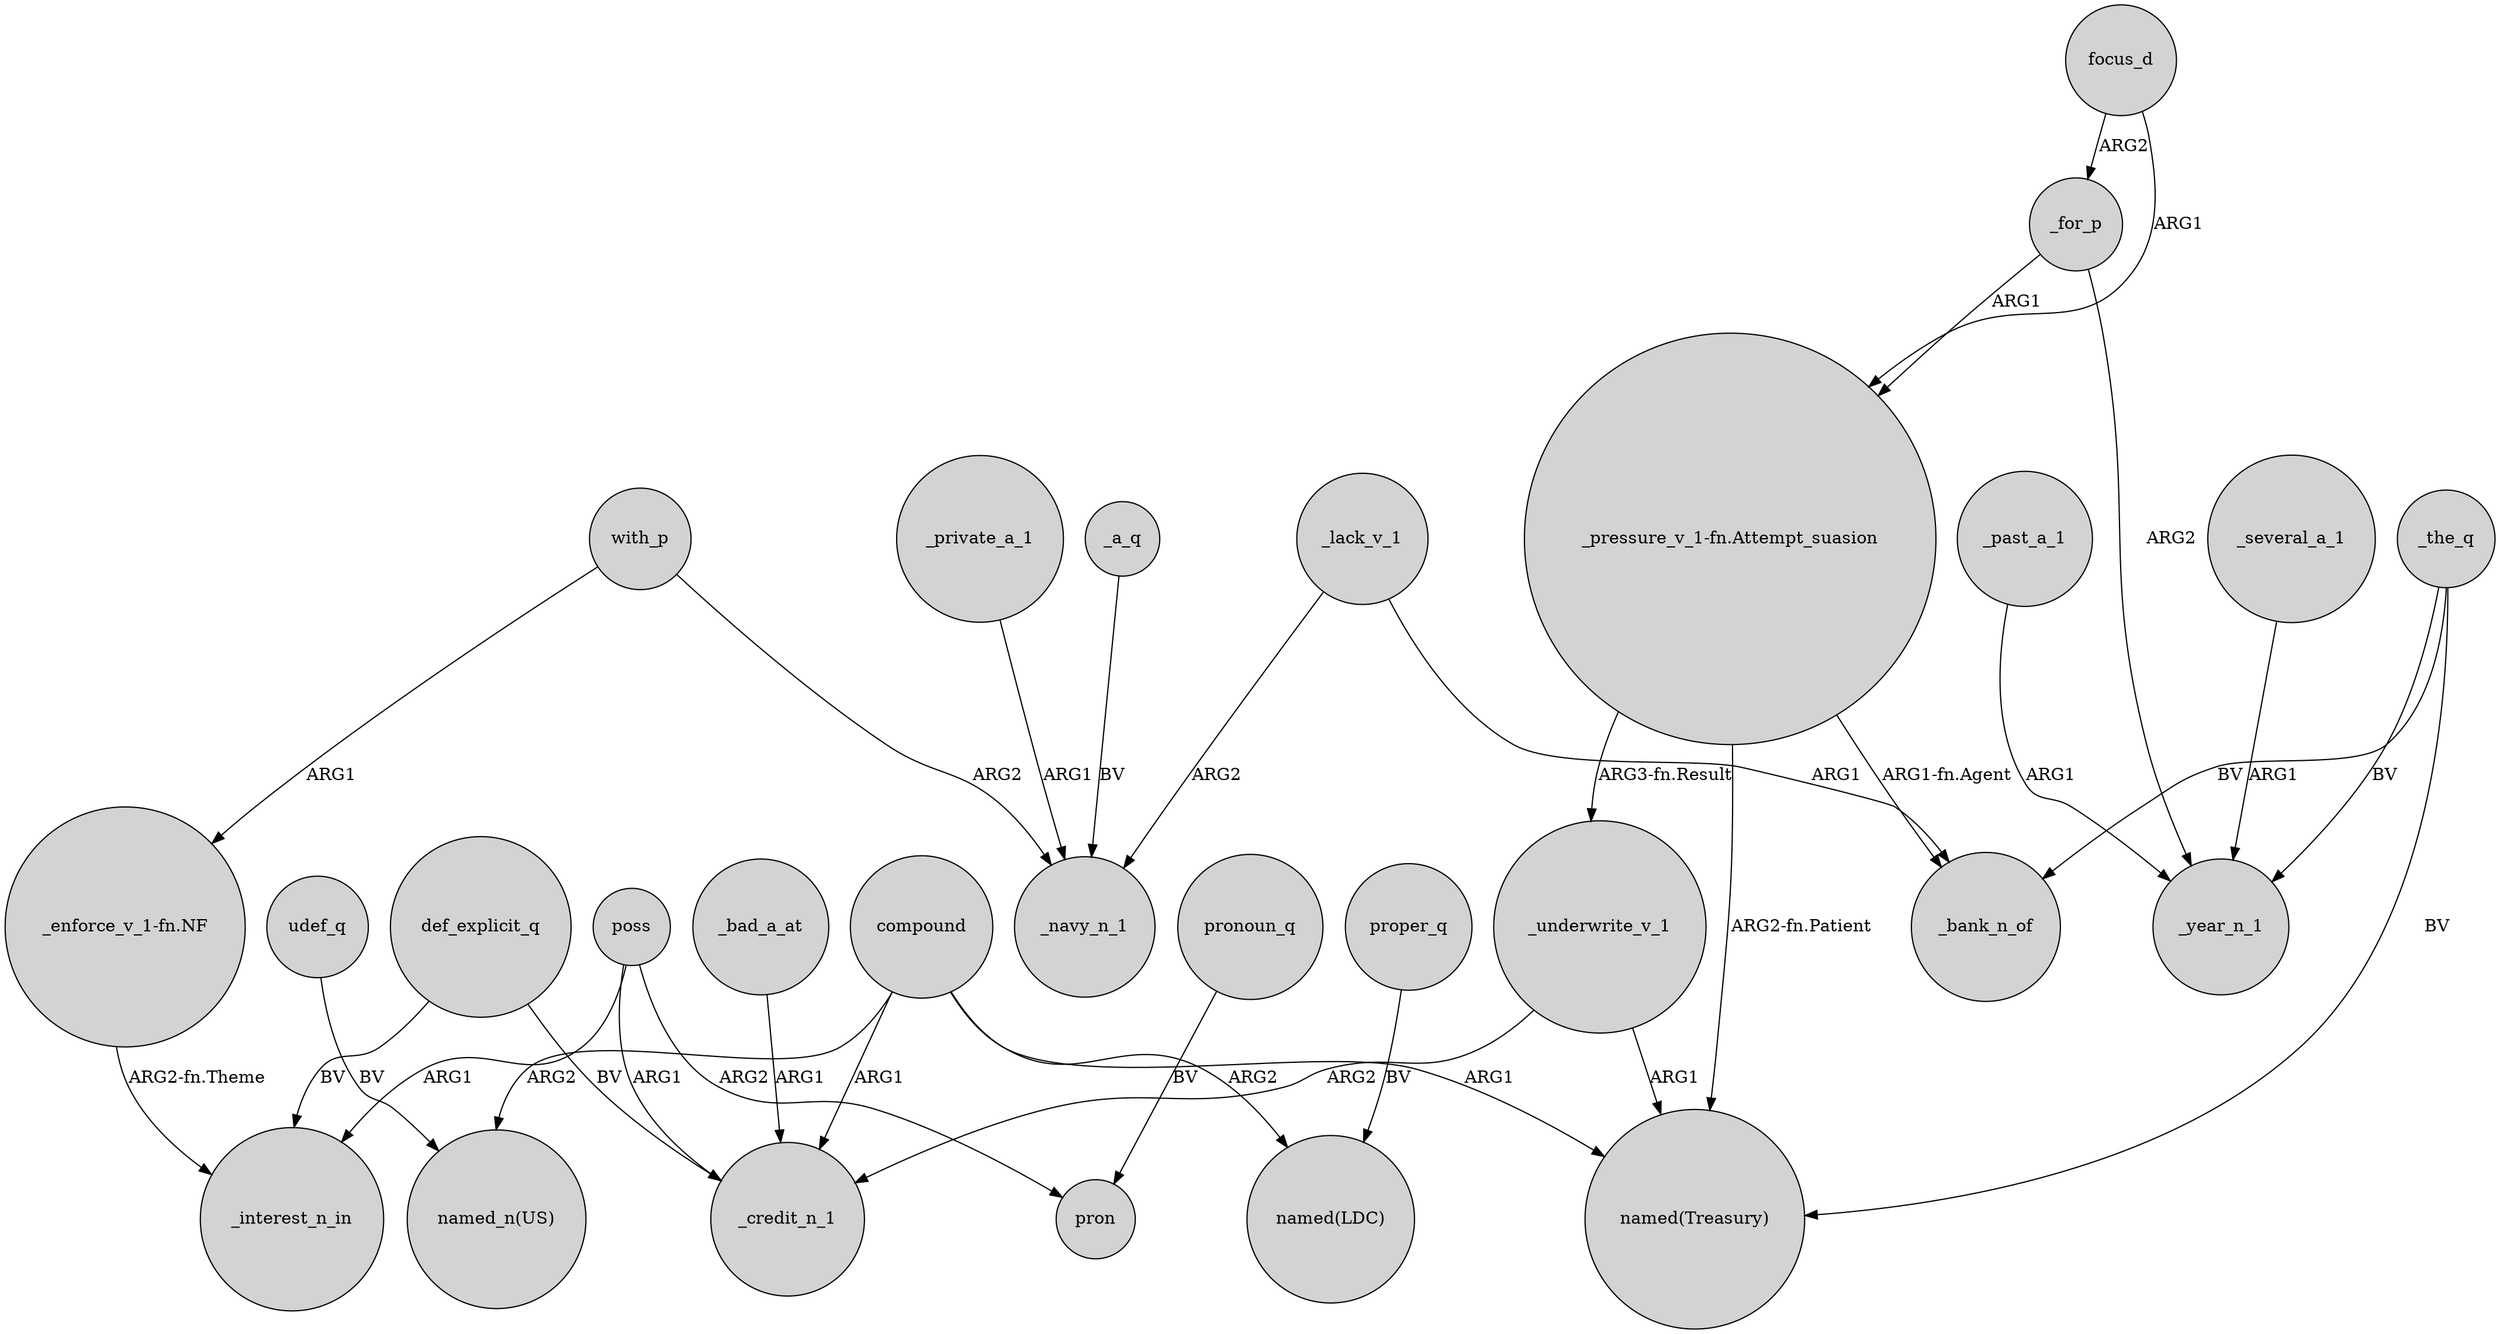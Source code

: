 digraph {
	node [shape=circle style=filled]
	udef_q -> "named_n(US)" [label=BV]
	_for_p -> _year_n_1 [label=ARG2]
	poss -> pron [label=ARG2]
	"_pressure_v_1-fn.Attempt_suasion" -> _underwrite_v_1 [label="ARG3-fn.Result"]
	_bad_a_at -> _credit_n_1 [label=ARG1]
	def_explicit_q -> _interest_n_in [label=BV]
	_underwrite_v_1 -> _credit_n_1 [label=ARG2]
	poss -> _credit_n_1 [label=ARG1]
	compound -> "named(LDC)" [label=ARG2]
	"_pressure_v_1-fn.Attempt_suasion" -> "named(Treasury)" [label="ARG2-fn.Patient"]
	_lack_v_1 -> _bank_n_of [label=ARG1]
	compound -> "named(Treasury)" [label=ARG1]
	_underwrite_v_1 -> "named(Treasury)" [label=ARG1]
	compound -> "named_n(US)" [label=ARG2]
	focus_d -> _for_p [label=ARG2]
	_past_a_1 -> _year_n_1 [label=ARG1]
	with_p -> "_enforce_v_1-fn.NF" [label=ARG1]
	_lack_v_1 -> _navy_n_1 [label=ARG2]
	pronoun_q -> pron [label=BV]
	_the_q -> _bank_n_of [label=BV]
	compound -> _credit_n_1 [label=ARG1]
	_private_a_1 -> _navy_n_1 [label=ARG1]
	_the_q -> _year_n_1 [label=BV]
	_the_q -> "named(Treasury)" [label=BV]
	_a_q -> _navy_n_1 [label=BV]
	proper_q -> "named(LDC)" [label=BV]
	with_p -> _navy_n_1 [label=ARG2]
	"_pressure_v_1-fn.Attempt_suasion" -> _bank_n_of [label="ARG1-fn.Agent"]
	def_explicit_q -> _credit_n_1 [label=BV]
	_several_a_1 -> _year_n_1 [label=ARG1]
	poss -> _interest_n_in [label=ARG1]
	"_enforce_v_1-fn.NF" -> _interest_n_in [label="ARG2-fn.Theme"]
	focus_d -> "_pressure_v_1-fn.Attempt_suasion" [label=ARG1]
	_for_p -> "_pressure_v_1-fn.Attempt_suasion" [label=ARG1]
}
